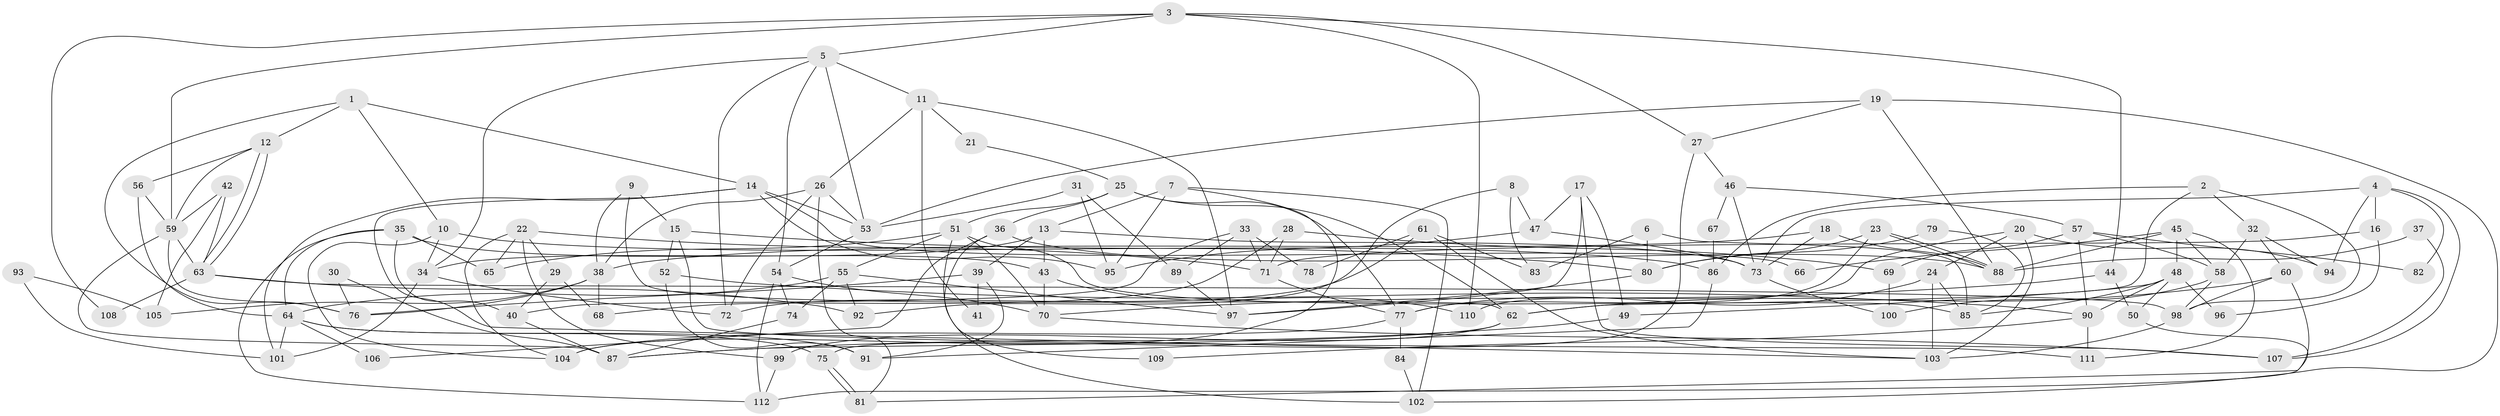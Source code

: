 // coarse degree distribution, {4: 0.2602739726027397, 10: 0.0136986301369863, 6: 0.1780821917808219, 3: 0.1506849315068493, 7: 0.1095890410958904, 5: 0.0958904109589041, 9: 0.0273972602739726, 8: 0.0684931506849315, 2: 0.0958904109589041}
// Generated by graph-tools (version 1.1) at 2025/41/03/06/25 10:41:58]
// undirected, 112 vertices, 224 edges
graph export_dot {
graph [start="1"]
  node [color=gray90,style=filled];
  1;
  2;
  3;
  4;
  5;
  6;
  7;
  8;
  9;
  10;
  11;
  12;
  13;
  14;
  15;
  16;
  17;
  18;
  19;
  20;
  21;
  22;
  23;
  24;
  25;
  26;
  27;
  28;
  29;
  30;
  31;
  32;
  33;
  34;
  35;
  36;
  37;
  38;
  39;
  40;
  41;
  42;
  43;
  44;
  45;
  46;
  47;
  48;
  49;
  50;
  51;
  52;
  53;
  54;
  55;
  56;
  57;
  58;
  59;
  60;
  61;
  62;
  63;
  64;
  65;
  66;
  67;
  68;
  69;
  70;
  71;
  72;
  73;
  74;
  75;
  76;
  77;
  78;
  79;
  80;
  81;
  82;
  83;
  84;
  85;
  86;
  87;
  88;
  89;
  90;
  91;
  92;
  93;
  94;
  95;
  96;
  97;
  98;
  99;
  100;
  101;
  102;
  103;
  104;
  105;
  106;
  107;
  108;
  109;
  110;
  111;
  112;
  1 -- 12;
  1 -- 14;
  1 -- 10;
  1 -- 76;
  2 -- 98;
  2 -- 86;
  2 -- 32;
  2 -- 62;
  3 -- 27;
  3 -- 59;
  3 -- 5;
  3 -- 44;
  3 -- 108;
  3 -- 110;
  4 -- 94;
  4 -- 73;
  4 -- 16;
  4 -- 82;
  4 -- 107;
  5 -- 72;
  5 -- 11;
  5 -- 34;
  5 -- 53;
  5 -- 54;
  6 -- 80;
  6 -- 85;
  6 -- 83;
  7 -- 95;
  7 -- 13;
  7 -- 102;
  7 -- 104;
  8 -- 92;
  8 -- 47;
  8 -- 83;
  9 -- 38;
  9 -- 62;
  9 -- 15;
  10 -- 34;
  10 -- 86;
  10 -- 104;
  11 -- 26;
  11 -- 21;
  11 -- 41;
  11 -- 97;
  12 -- 63;
  12 -- 63;
  12 -- 59;
  12 -- 56;
  13 -- 73;
  13 -- 34;
  13 -- 39;
  13 -- 43;
  14 -- 103;
  14 -- 53;
  14 -- 66;
  14 -- 95;
  14 -- 101;
  15 -- 80;
  15 -- 52;
  15 -- 111;
  16 -- 71;
  16 -- 96;
  17 -- 97;
  17 -- 49;
  17 -- 47;
  17 -- 107;
  18 -- 88;
  18 -- 38;
  18 -- 73;
  19 -- 102;
  19 -- 53;
  19 -- 27;
  19 -- 88;
  20 -- 24;
  20 -- 110;
  20 -- 94;
  20 -- 103;
  21 -- 25;
  22 -- 65;
  22 -- 104;
  22 -- 29;
  22 -- 71;
  22 -- 99;
  23 -- 77;
  23 -- 88;
  23 -- 88;
  23 -- 80;
  24 -- 103;
  24 -- 77;
  24 -- 85;
  25 -- 62;
  25 -- 51;
  25 -- 36;
  25 -- 77;
  26 -- 53;
  26 -- 81;
  26 -- 38;
  26 -- 72;
  27 -- 75;
  27 -- 46;
  28 -- 69;
  28 -- 71;
  28 -- 68;
  29 -- 68;
  29 -- 40;
  30 -- 87;
  30 -- 76;
  31 -- 89;
  31 -- 53;
  31 -- 95;
  32 -- 60;
  32 -- 58;
  32 -- 94;
  33 -- 71;
  33 -- 40;
  33 -- 78;
  33 -- 89;
  34 -- 72;
  34 -- 101;
  35 -- 112;
  35 -- 64;
  35 -- 40;
  35 -- 43;
  35 -- 65;
  36 -- 88;
  36 -- 102;
  36 -- 106;
  37 -- 88;
  37 -- 107;
  38 -- 76;
  38 -- 68;
  38 -- 105;
  39 -- 76;
  39 -- 41;
  39 -- 91;
  40 -- 87;
  42 -- 63;
  42 -- 59;
  42 -- 105;
  43 -- 70;
  43 -- 110;
  44 -- 70;
  44 -- 50;
  45 -- 111;
  45 -- 88;
  45 -- 48;
  45 -- 58;
  45 -- 66;
  46 -- 73;
  46 -- 57;
  46 -- 67;
  47 -- 95;
  47 -- 73;
  48 -- 85;
  48 -- 49;
  48 -- 50;
  48 -- 90;
  48 -- 96;
  49 -- 87;
  50 -- 81;
  51 -- 55;
  51 -- 70;
  51 -- 65;
  51 -- 85;
  51 -- 109;
  52 -- 90;
  52 -- 91;
  53 -- 54;
  54 -- 70;
  54 -- 74;
  54 -- 112;
  55 -- 74;
  55 -- 64;
  55 -- 92;
  55 -- 97;
  56 -- 64;
  56 -- 59;
  57 -- 58;
  57 -- 69;
  57 -- 82;
  57 -- 90;
  58 -- 98;
  58 -- 100;
  59 -- 63;
  59 -- 76;
  59 -- 87;
  60 -- 62;
  60 -- 112;
  60 -- 98;
  61 -- 103;
  61 -- 83;
  61 -- 72;
  61 -- 78;
  62 -- 87;
  62 -- 99;
  63 -- 98;
  63 -- 92;
  63 -- 108;
  64 -- 91;
  64 -- 101;
  64 -- 75;
  64 -- 106;
  67 -- 86;
  69 -- 100;
  70 -- 107;
  71 -- 77;
  73 -- 100;
  74 -- 87;
  75 -- 81;
  75 -- 81;
  77 -- 104;
  77 -- 84;
  79 -- 80;
  79 -- 85;
  80 -- 97;
  84 -- 102;
  86 -- 91;
  89 -- 97;
  90 -- 109;
  90 -- 111;
  93 -- 101;
  93 -- 105;
  98 -- 103;
  99 -- 112;
}
